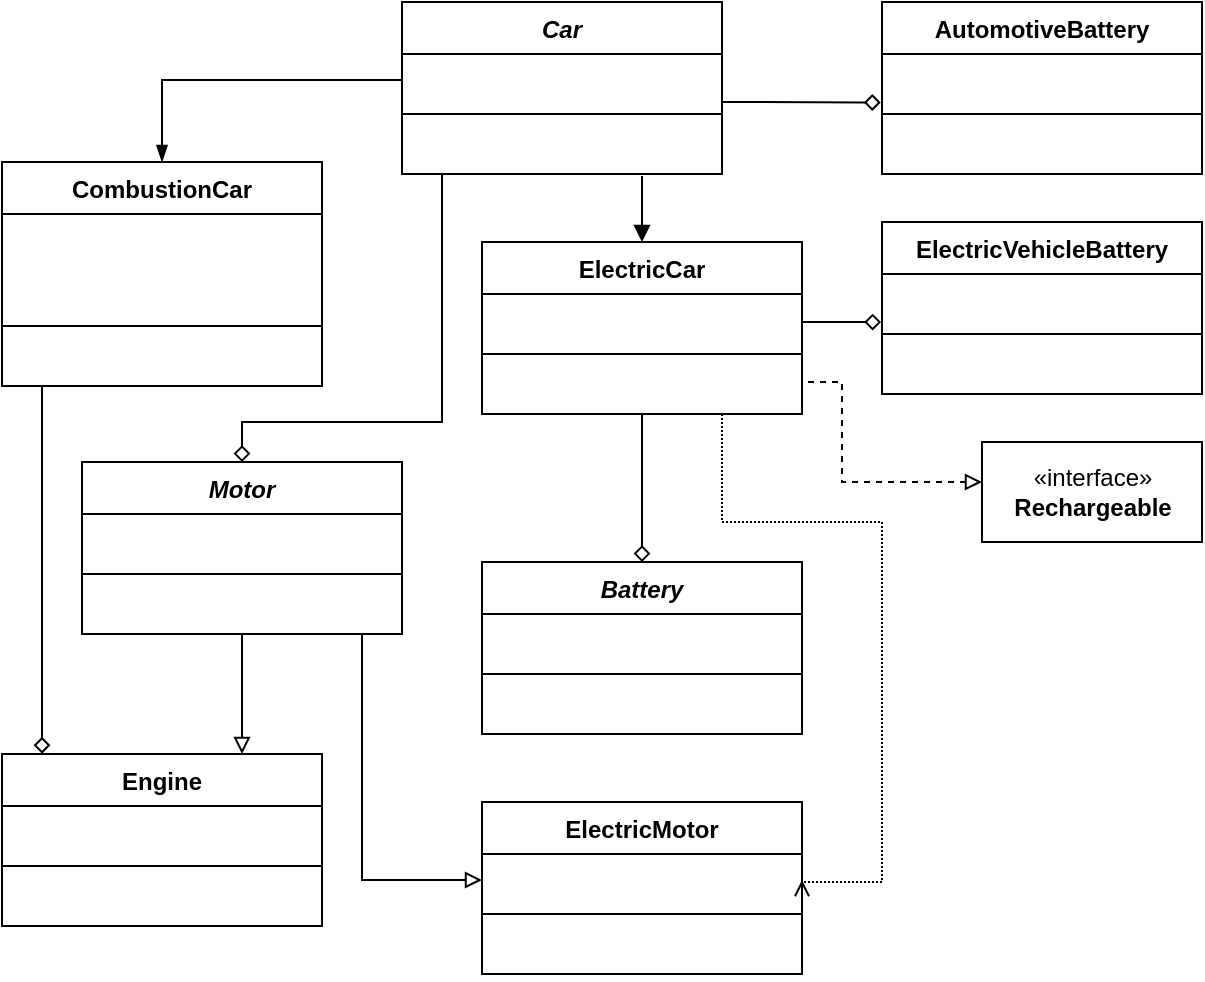 <mxfile version="20.2.4" type="github">
  <diagram id="dHR4ezZH6tP5NEfhnRrR" name="1 oldal">
    <mxGraphModel dx="1447" dy="1896" grid="1" gridSize="10" guides="1" tooltips="1" connect="1" arrows="1" fold="1" page="1" pageScale="1" pageWidth="827" pageHeight="1169" math="0" shadow="0">
      <root>
        <mxCell id="0" />
        <mxCell id="1" parent="0" />
        <mxCell id="JrqK-aXyo9TfwHIhWcTu-41" style="edgeStyle=orthogonalEdgeStyle;rounded=0;orthogonalLoop=1;jettySize=auto;html=1;endArrow=diamond;endFill=0;startArrow=none;" edge="1" parent="1" source="JrqK-aXyo9TfwHIhWcTu-35" target="JrqK-aXyo9TfwHIhWcTu-5">
          <mxGeometry relative="1" as="geometry">
            <Array as="points">
              <mxPoint x="440" y="-740" />
              <mxPoint x="440" y="-740" />
            </Array>
          </mxGeometry>
        </mxCell>
        <mxCell id="JrqK-aXyo9TfwHIhWcTu-42" style="edgeStyle=orthogonalEdgeStyle;rounded=0;orthogonalLoop=1;jettySize=auto;html=1;entryX=0.5;entryY=0;entryDx=0;entryDy=0;endArrow=diamond;endFill=0;" edge="1" parent="1" source="JrqK-aXyo9TfwHIhWcTu-1" target="JrqK-aXyo9TfwHIhWcTu-9">
          <mxGeometry relative="1" as="geometry">
            <Array as="points">
              <mxPoint x="340" y="-750" />
              <mxPoint x="240" y="-750" />
            </Array>
          </mxGeometry>
        </mxCell>
        <mxCell id="JrqK-aXyo9TfwHIhWcTu-60" value="" style="edgeStyle=orthogonalEdgeStyle;rounded=0;orthogonalLoop=1;jettySize=auto;html=1;endArrow=diamond;endFill=0;entryX=-0.004;entryY=0.934;entryDx=0;entryDy=0;entryPerimeter=0;" edge="1" parent="1" source="JrqK-aXyo9TfwHIhWcTu-1" target="JrqK-aXyo9TfwHIhWcTu-56">
          <mxGeometry relative="1" as="geometry">
            <Array as="points">
              <mxPoint x="500" y="-910" />
              <mxPoint x="500" y="-910" />
            </Array>
          </mxGeometry>
        </mxCell>
        <mxCell id="JrqK-aXyo9TfwHIhWcTu-1" value="Car" style="swimlane;fontStyle=3;align=center;verticalAlign=top;childLayout=stackLayout;horizontal=1;startSize=26;horizontalStack=0;resizeParent=1;resizeParentMax=0;resizeLast=0;collapsible=1;marginBottom=0;" vertex="1" parent="1">
          <mxGeometry x="320" y="-960" width="160" height="86" as="geometry" />
        </mxCell>
        <mxCell id="JrqK-aXyo9TfwHIhWcTu-2" value=" " style="text;strokeColor=none;fillColor=none;align=left;verticalAlign=top;spacingLeft=4;spacingRight=4;overflow=hidden;rotatable=0;points=[[0,0.5],[1,0.5]];portConstraint=eastwest;" vertex="1" parent="JrqK-aXyo9TfwHIhWcTu-1">
          <mxGeometry y="26" width="160" height="26" as="geometry" />
        </mxCell>
        <mxCell id="JrqK-aXyo9TfwHIhWcTu-3" value="" style="line;strokeWidth=1;fillColor=none;align=left;verticalAlign=middle;spacingTop=-1;spacingLeft=3;spacingRight=3;rotatable=0;labelPosition=right;points=[];portConstraint=eastwest;" vertex="1" parent="JrqK-aXyo9TfwHIhWcTu-1">
          <mxGeometry y="52" width="160" height="8" as="geometry" />
        </mxCell>
        <mxCell id="JrqK-aXyo9TfwHIhWcTu-4" value=" " style="text;strokeColor=none;fillColor=none;align=left;verticalAlign=top;spacingLeft=4;spacingRight=4;overflow=hidden;rotatable=0;points=[[0,0.5],[1,0.5]];portConstraint=eastwest;" vertex="1" parent="JrqK-aXyo9TfwHIhWcTu-1">
          <mxGeometry y="60" width="160" height="26" as="geometry" />
        </mxCell>
        <mxCell id="JrqK-aXyo9TfwHIhWcTu-5" value="Battery" style="swimlane;fontStyle=3;align=center;verticalAlign=top;childLayout=stackLayout;horizontal=1;startSize=26;horizontalStack=0;resizeParent=1;resizeParentMax=0;resizeLast=0;collapsible=1;marginBottom=0;" vertex="1" parent="1">
          <mxGeometry x="360" y="-680" width="160" height="86" as="geometry" />
        </mxCell>
        <mxCell id="JrqK-aXyo9TfwHIhWcTu-6" value=" " style="text;strokeColor=none;fillColor=none;align=left;verticalAlign=top;spacingLeft=4;spacingRight=4;overflow=hidden;rotatable=0;points=[[0,0.5],[1,0.5]];portConstraint=eastwest;" vertex="1" parent="JrqK-aXyo9TfwHIhWcTu-5">
          <mxGeometry y="26" width="160" height="26" as="geometry" />
        </mxCell>
        <mxCell id="JrqK-aXyo9TfwHIhWcTu-7" value="" style="line;strokeWidth=1;fillColor=none;align=left;verticalAlign=middle;spacingTop=-1;spacingLeft=3;spacingRight=3;rotatable=0;labelPosition=right;points=[];portConstraint=eastwest;" vertex="1" parent="JrqK-aXyo9TfwHIhWcTu-5">
          <mxGeometry y="52" width="160" height="8" as="geometry" />
        </mxCell>
        <mxCell id="JrqK-aXyo9TfwHIhWcTu-8" value=" " style="text;strokeColor=none;fillColor=none;align=left;verticalAlign=top;spacingLeft=4;spacingRight=4;overflow=hidden;rotatable=0;points=[[0,0.5],[1,0.5]];portConstraint=eastwest;" vertex="1" parent="JrqK-aXyo9TfwHIhWcTu-5">
          <mxGeometry y="60" width="160" height="26" as="geometry" />
        </mxCell>
        <mxCell id="JrqK-aXyo9TfwHIhWcTu-39" style="edgeStyle=orthogonalEdgeStyle;rounded=0;orthogonalLoop=1;jettySize=auto;html=1;endArrow=block;endFill=0;entryX=0;entryY=0.5;entryDx=0;entryDy=0;" edge="1" parent="1" source="JrqK-aXyo9TfwHIhWcTu-9" target="JrqK-aXyo9TfwHIhWcTu-18">
          <mxGeometry relative="1" as="geometry">
            <Array as="points">
              <mxPoint x="300" y="-521" />
            </Array>
          </mxGeometry>
        </mxCell>
        <mxCell id="JrqK-aXyo9TfwHIhWcTu-40" style="edgeStyle=orthogonalEdgeStyle;rounded=0;orthogonalLoop=1;jettySize=auto;html=1;endArrow=block;endFill=0;" edge="1" parent="1" source="JrqK-aXyo9TfwHIhWcTu-9" target="JrqK-aXyo9TfwHIhWcTu-13">
          <mxGeometry relative="1" as="geometry">
            <mxPoint x="190" y="-620" as="targetPoint" />
            <Array as="points">
              <mxPoint x="240" y="-630" />
              <mxPoint x="240" y="-630" />
            </Array>
          </mxGeometry>
        </mxCell>
        <mxCell id="JrqK-aXyo9TfwHIhWcTu-9" value="Motor" style="swimlane;fontStyle=3;align=center;verticalAlign=top;childLayout=stackLayout;horizontal=1;startSize=26;horizontalStack=0;resizeParent=1;resizeParentMax=0;resizeLast=0;collapsible=1;marginBottom=0;" vertex="1" parent="1">
          <mxGeometry x="160" y="-730" width="160" height="86" as="geometry" />
        </mxCell>
        <mxCell id="JrqK-aXyo9TfwHIhWcTu-10" value=" " style="text;strokeColor=none;fillColor=none;align=left;verticalAlign=top;spacingLeft=4;spacingRight=4;overflow=hidden;rotatable=0;points=[[0,0.5],[1,0.5]];portConstraint=eastwest;" vertex="1" parent="JrqK-aXyo9TfwHIhWcTu-9">
          <mxGeometry y="26" width="160" height="26" as="geometry" />
        </mxCell>
        <mxCell id="JrqK-aXyo9TfwHIhWcTu-11" value="" style="line;strokeWidth=1;fillColor=none;align=left;verticalAlign=middle;spacingTop=-1;spacingLeft=3;spacingRight=3;rotatable=0;labelPosition=right;points=[];portConstraint=eastwest;" vertex="1" parent="JrqK-aXyo9TfwHIhWcTu-9">
          <mxGeometry y="52" width="160" height="8" as="geometry" />
        </mxCell>
        <mxCell id="JrqK-aXyo9TfwHIhWcTu-12" value=" " style="text;strokeColor=none;fillColor=none;align=left;verticalAlign=top;spacingLeft=4;spacingRight=4;overflow=hidden;rotatable=0;points=[[0,0.5],[1,0.5]];portConstraint=eastwest;" vertex="1" parent="JrqK-aXyo9TfwHIhWcTu-9">
          <mxGeometry y="60" width="160" height="26" as="geometry" />
        </mxCell>
        <mxCell id="JrqK-aXyo9TfwHIhWcTu-13" value="Engine" style="swimlane;fontStyle=1;align=center;verticalAlign=top;childLayout=stackLayout;horizontal=1;startSize=26;horizontalStack=0;resizeParent=1;resizeParentMax=0;resizeLast=0;collapsible=1;marginBottom=0;" vertex="1" parent="1">
          <mxGeometry x="120" y="-584" width="160" height="86" as="geometry" />
        </mxCell>
        <mxCell id="JrqK-aXyo9TfwHIhWcTu-14" value=" " style="text;strokeColor=none;fillColor=none;align=left;verticalAlign=top;spacingLeft=4;spacingRight=4;overflow=hidden;rotatable=0;points=[[0,0.5],[1,0.5]];portConstraint=eastwest;" vertex="1" parent="JrqK-aXyo9TfwHIhWcTu-13">
          <mxGeometry y="26" width="160" height="26" as="geometry" />
        </mxCell>
        <mxCell id="JrqK-aXyo9TfwHIhWcTu-15" value="" style="line;strokeWidth=1;fillColor=none;align=left;verticalAlign=middle;spacingTop=-1;spacingLeft=3;spacingRight=3;rotatable=0;labelPosition=right;points=[];portConstraint=eastwest;" vertex="1" parent="JrqK-aXyo9TfwHIhWcTu-13">
          <mxGeometry y="52" width="160" height="8" as="geometry" />
        </mxCell>
        <mxCell id="JrqK-aXyo9TfwHIhWcTu-16" value=" " style="text;strokeColor=none;fillColor=none;align=left;verticalAlign=top;spacingLeft=4;spacingRight=4;overflow=hidden;rotatable=0;points=[[0,0.5],[1,0.5]];portConstraint=eastwest;" vertex="1" parent="JrqK-aXyo9TfwHIhWcTu-13">
          <mxGeometry y="60" width="160" height="26" as="geometry" />
        </mxCell>
        <mxCell id="JrqK-aXyo9TfwHIhWcTu-17" value="ElectricMotor" style="swimlane;fontStyle=1;align=center;verticalAlign=top;childLayout=stackLayout;horizontal=1;startSize=26;horizontalStack=0;resizeParent=1;resizeParentMax=0;resizeLast=0;collapsible=1;marginBottom=0;" vertex="1" parent="1">
          <mxGeometry x="360" y="-560" width="160" height="86" as="geometry" />
        </mxCell>
        <mxCell id="JrqK-aXyo9TfwHIhWcTu-18" value=" " style="text;strokeColor=none;fillColor=none;align=left;verticalAlign=top;spacingLeft=4;spacingRight=4;overflow=hidden;rotatable=0;points=[[0,0.5],[1,0.5]];portConstraint=eastwest;" vertex="1" parent="JrqK-aXyo9TfwHIhWcTu-17">
          <mxGeometry y="26" width="160" height="26" as="geometry" />
        </mxCell>
        <mxCell id="JrqK-aXyo9TfwHIhWcTu-19" value="" style="line;strokeWidth=1;fillColor=none;align=left;verticalAlign=middle;spacingTop=-1;spacingLeft=3;spacingRight=3;rotatable=0;labelPosition=right;points=[];portConstraint=eastwest;" vertex="1" parent="JrqK-aXyo9TfwHIhWcTu-17">
          <mxGeometry y="52" width="160" height="8" as="geometry" />
        </mxCell>
        <mxCell id="JrqK-aXyo9TfwHIhWcTu-20" value=" " style="text;strokeColor=none;fillColor=none;align=left;verticalAlign=top;spacingLeft=4;spacingRight=4;overflow=hidden;rotatable=0;points=[[0,0.5],[1,0.5]];portConstraint=eastwest;" vertex="1" parent="JrqK-aXyo9TfwHIhWcTu-17">
          <mxGeometry y="60" width="160" height="26" as="geometry" />
        </mxCell>
        <mxCell id="JrqK-aXyo9TfwHIhWcTu-43" style="edgeStyle=orthogonalEdgeStyle;rounded=0;orthogonalLoop=1;jettySize=auto;html=1;endArrow=open;endFill=0;entryX=1;entryY=0.5;entryDx=0;entryDy=0;dashed=1;dashPattern=1 1;" edge="1" parent="1" source="JrqK-aXyo9TfwHIhWcTu-35" target="JrqK-aXyo9TfwHIhWcTu-18">
          <mxGeometry relative="1" as="geometry">
            <mxPoint x="660.0" y="-444.286" as="targetPoint" />
            <Array as="points">
              <mxPoint x="480" y="-700" />
              <mxPoint x="560" y="-700" />
              <mxPoint x="560" y="-520" />
              <mxPoint x="520" y="-520" />
            </Array>
          </mxGeometry>
        </mxCell>
        <mxCell id="JrqK-aXyo9TfwHIhWcTu-62" style="edgeStyle=orthogonalEdgeStyle;rounded=0;orthogonalLoop=1;jettySize=auto;html=1;endArrow=diamond;endFill=0;entryX=-0.003;entryY=0.925;entryDx=0;entryDy=0;entryPerimeter=0;" edge="1" parent="1" source="JrqK-aXyo9TfwHIhWcTu-35" target="JrqK-aXyo9TfwHIhWcTu-52">
          <mxGeometry relative="1" as="geometry">
            <mxPoint x="540" y="-770" as="targetPoint" />
            <Array as="points">
              <mxPoint x="530" y="-800" />
              <mxPoint x="530" y="-800" />
            </Array>
          </mxGeometry>
        </mxCell>
        <mxCell id="JrqK-aXyo9TfwHIhWcTu-44" style="edgeStyle=orthogonalEdgeStyle;rounded=0;orthogonalLoop=1;jettySize=auto;html=1;endArrow=block;endFill=1;" edge="1" parent="1" target="JrqK-aXyo9TfwHIhWcTu-35">
          <mxGeometry relative="1" as="geometry">
            <mxPoint x="440" y="-870" as="sourcePoint" />
            <Array as="points">
              <mxPoint x="440" y="-873" />
              <mxPoint x="440" y="-840" />
              <mxPoint x="480" y="-840" />
            </Array>
          </mxGeometry>
        </mxCell>
        <mxCell id="JrqK-aXyo9TfwHIhWcTu-45" value="«interface»&lt;br&gt;&lt;span style=&quot;font-weight: 700;&quot;&gt;Rechargeable&lt;/span&gt;" style="html=1;" vertex="1" parent="1">
          <mxGeometry x="610" y="-740" width="110" height="50" as="geometry" />
        </mxCell>
        <mxCell id="JrqK-aXyo9TfwHIhWcTu-46" style="edgeStyle=orthogonalEdgeStyle;rounded=0;orthogonalLoop=1;jettySize=auto;html=1;dashed=1;endArrow=block;endFill=0;exitX=1;exitY=0.5;exitDx=0;exitDy=0;" edge="1" parent="1" source="JrqK-aXyo9TfwHIhWcTu-38">
          <mxGeometry relative="1" as="geometry">
            <mxPoint x="610" y="-720" as="targetPoint" />
            <Array as="points">
              <mxPoint x="520" y="-770" />
              <mxPoint x="540" y="-770" />
              <mxPoint x="540" y="-720" />
              <mxPoint x="610" y="-720" />
            </Array>
          </mxGeometry>
        </mxCell>
        <mxCell id="JrqK-aXyo9TfwHIhWcTu-61" style="edgeStyle=orthogonalEdgeStyle;rounded=0;orthogonalLoop=1;jettySize=auto;html=1;endArrow=diamond;endFill=0;entryX=0.125;entryY=-0.002;entryDx=0;entryDy=0;entryPerimeter=0;" edge="1" parent="1" source="JrqK-aXyo9TfwHIhWcTu-47" target="JrqK-aXyo9TfwHIhWcTu-13">
          <mxGeometry relative="1" as="geometry">
            <mxPoint x="140" y="-590" as="targetPoint" />
            <Array as="points">
              <mxPoint x="140" y="-690" />
              <mxPoint x="140" y="-690" />
            </Array>
          </mxGeometry>
        </mxCell>
        <mxCell id="JrqK-aXyo9TfwHIhWcTu-47" value="CombustionCar" style="swimlane;fontStyle=1;align=center;verticalAlign=top;childLayout=stackLayout;horizontal=1;startSize=26;horizontalStack=0;resizeParent=1;resizeParentMax=0;resizeLast=0;collapsible=1;marginBottom=0;" vertex="1" parent="1">
          <mxGeometry x="120" y="-880" width="160" height="112" as="geometry" />
        </mxCell>
        <mxCell id="JrqK-aXyo9TfwHIhWcTu-66" value=" " style="text;strokeColor=none;fillColor=none;align=left;verticalAlign=top;spacingLeft=4;spacingRight=4;overflow=hidden;rotatable=0;points=[[0,0.5],[1,0.5]];portConstraint=eastwest;" vertex="1" parent="JrqK-aXyo9TfwHIhWcTu-47">
          <mxGeometry y="26" width="160" height="26" as="geometry" />
        </mxCell>
        <mxCell id="JrqK-aXyo9TfwHIhWcTu-48" value=" " style="text;strokeColor=none;fillColor=none;align=left;verticalAlign=top;spacingLeft=4;spacingRight=4;overflow=hidden;rotatable=0;points=[[0,0.5],[1,0.5]];portConstraint=eastwest;" vertex="1" parent="JrqK-aXyo9TfwHIhWcTu-47">
          <mxGeometry y="52" width="160" height="26" as="geometry" />
        </mxCell>
        <mxCell id="JrqK-aXyo9TfwHIhWcTu-49" value="" style="line;strokeWidth=1;fillColor=none;align=left;verticalAlign=middle;spacingTop=-1;spacingLeft=3;spacingRight=3;rotatable=0;labelPosition=right;points=[];portConstraint=eastwest;" vertex="1" parent="JrqK-aXyo9TfwHIhWcTu-47">
          <mxGeometry y="78" width="160" height="8" as="geometry" />
        </mxCell>
        <mxCell id="JrqK-aXyo9TfwHIhWcTu-50" value=" " style="text;strokeColor=none;fillColor=none;align=left;verticalAlign=top;spacingLeft=4;spacingRight=4;overflow=hidden;rotatable=0;points=[[0,0.5],[1,0.5]];portConstraint=eastwest;" vertex="1" parent="JrqK-aXyo9TfwHIhWcTu-47">
          <mxGeometry y="86" width="160" height="26" as="geometry" />
        </mxCell>
        <mxCell id="JrqK-aXyo9TfwHIhWcTu-51" value="ElectricVehicleBattery" style="swimlane;fontStyle=1;align=center;verticalAlign=top;childLayout=stackLayout;horizontal=1;startSize=26;horizontalStack=0;resizeParent=1;resizeParentMax=0;resizeLast=0;collapsible=1;marginBottom=0;" vertex="1" parent="1">
          <mxGeometry x="560" y="-850" width="160" height="86" as="geometry" />
        </mxCell>
        <mxCell id="JrqK-aXyo9TfwHIhWcTu-52" value=" " style="text;strokeColor=none;fillColor=none;align=left;verticalAlign=top;spacingLeft=4;spacingRight=4;overflow=hidden;rotatable=0;points=[[0,0.5],[1,0.5]];portConstraint=eastwest;" vertex="1" parent="JrqK-aXyo9TfwHIhWcTu-51">
          <mxGeometry y="26" width="160" height="26" as="geometry" />
        </mxCell>
        <mxCell id="JrqK-aXyo9TfwHIhWcTu-53" value="" style="line;strokeWidth=1;fillColor=none;align=left;verticalAlign=middle;spacingTop=-1;spacingLeft=3;spacingRight=3;rotatable=0;labelPosition=right;points=[];portConstraint=eastwest;" vertex="1" parent="JrqK-aXyo9TfwHIhWcTu-51">
          <mxGeometry y="52" width="160" height="8" as="geometry" />
        </mxCell>
        <mxCell id="JrqK-aXyo9TfwHIhWcTu-54" value=" " style="text;strokeColor=none;fillColor=none;align=left;verticalAlign=top;spacingLeft=4;spacingRight=4;overflow=hidden;rotatable=0;points=[[0,0.5],[1,0.5]];portConstraint=eastwest;" vertex="1" parent="JrqK-aXyo9TfwHIhWcTu-51">
          <mxGeometry y="60" width="160" height="26" as="geometry" />
        </mxCell>
        <mxCell id="JrqK-aXyo9TfwHIhWcTu-55" value="AutomotiveBattery" style="swimlane;fontStyle=1;align=center;verticalAlign=top;childLayout=stackLayout;horizontal=1;startSize=26;horizontalStack=0;resizeParent=1;resizeParentMax=0;resizeLast=0;collapsible=1;marginBottom=0;" vertex="1" parent="1">
          <mxGeometry x="560" y="-960" width="160" height="86" as="geometry" />
        </mxCell>
        <mxCell id="JrqK-aXyo9TfwHIhWcTu-56" value=" " style="text;strokeColor=none;fillColor=none;align=left;verticalAlign=top;spacingLeft=4;spacingRight=4;overflow=hidden;rotatable=0;points=[[0,0.5],[1,0.5]];portConstraint=eastwest;" vertex="1" parent="JrqK-aXyo9TfwHIhWcTu-55">
          <mxGeometry y="26" width="160" height="26" as="geometry" />
        </mxCell>
        <mxCell id="JrqK-aXyo9TfwHIhWcTu-57" value="" style="line;strokeWidth=1;fillColor=none;align=left;verticalAlign=middle;spacingTop=-1;spacingLeft=3;spacingRight=3;rotatable=0;labelPosition=right;points=[];portConstraint=eastwest;" vertex="1" parent="JrqK-aXyo9TfwHIhWcTu-55">
          <mxGeometry y="52" width="160" height="8" as="geometry" />
        </mxCell>
        <mxCell id="JrqK-aXyo9TfwHIhWcTu-58" value=" " style="text;strokeColor=none;fillColor=none;align=left;verticalAlign=top;spacingLeft=4;spacingRight=4;overflow=hidden;rotatable=0;points=[[0,0.5],[1,0.5]];portConstraint=eastwest;" vertex="1" parent="JrqK-aXyo9TfwHIhWcTu-55">
          <mxGeometry y="60" width="160" height="26" as="geometry" />
        </mxCell>
        <mxCell id="JrqK-aXyo9TfwHIhWcTu-59" style="edgeStyle=orthogonalEdgeStyle;rounded=0;orthogonalLoop=1;jettySize=auto;html=1;endArrow=blockThin;endFill=1;entryX=0.5;entryY=0;entryDx=0;entryDy=0;" edge="1" parent="1" source="JrqK-aXyo9TfwHIhWcTu-2" target="JrqK-aXyo9TfwHIhWcTu-47">
          <mxGeometry relative="1" as="geometry">
            <mxPoint x="520.0" y="-780" as="targetPoint" />
          </mxGeometry>
        </mxCell>
        <mxCell id="JrqK-aXyo9TfwHIhWcTu-35" value="ElectricCar" style="swimlane;fontStyle=1;align=center;verticalAlign=top;childLayout=stackLayout;horizontal=1;startSize=26;horizontalStack=0;resizeParent=1;resizeParentMax=0;resizeLast=0;collapsible=1;marginBottom=0;" vertex="1" parent="1">
          <mxGeometry x="360" y="-840" width="160" height="86" as="geometry" />
        </mxCell>
        <mxCell id="JrqK-aXyo9TfwHIhWcTu-36" value=" " style="text;strokeColor=none;fillColor=none;align=left;verticalAlign=top;spacingLeft=4;spacingRight=4;overflow=hidden;rotatable=0;points=[[0,0.5],[1,0.5]];portConstraint=eastwest;" vertex="1" parent="JrqK-aXyo9TfwHIhWcTu-35">
          <mxGeometry y="26" width="160" height="26" as="geometry" />
        </mxCell>
        <mxCell id="JrqK-aXyo9TfwHIhWcTu-37" value="" style="line;strokeWidth=1;fillColor=none;align=left;verticalAlign=middle;spacingTop=-1;spacingLeft=3;spacingRight=3;rotatable=0;labelPosition=right;points=[];portConstraint=eastwest;" vertex="1" parent="JrqK-aXyo9TfwHIhWcTu-35">
          <mxGeometry y="52" width="160" height="8" as="geometry" />
        </mxCell>
        <mxCell id="JrqK-aXyo9TfwHIhWcTu-38" value=" " style="text;strokeColor=none;fillColor=none;align=left;verticalAlign=top;spacingLeft=4;spacingRight=4;overflow=hidden;rotatable=0;points=[[0,0.5],[1,0.5]];portConstraint=eastwest;" vertex="1" parent="JrqK-aXyo9TfwHIhWcTu-35">
          <mxGeometry y="60" width="160" height="26" as="geometry" />
        </mxCell>
      </root>
    </mxGraphModel>
  </diagram>
</mxfile>

